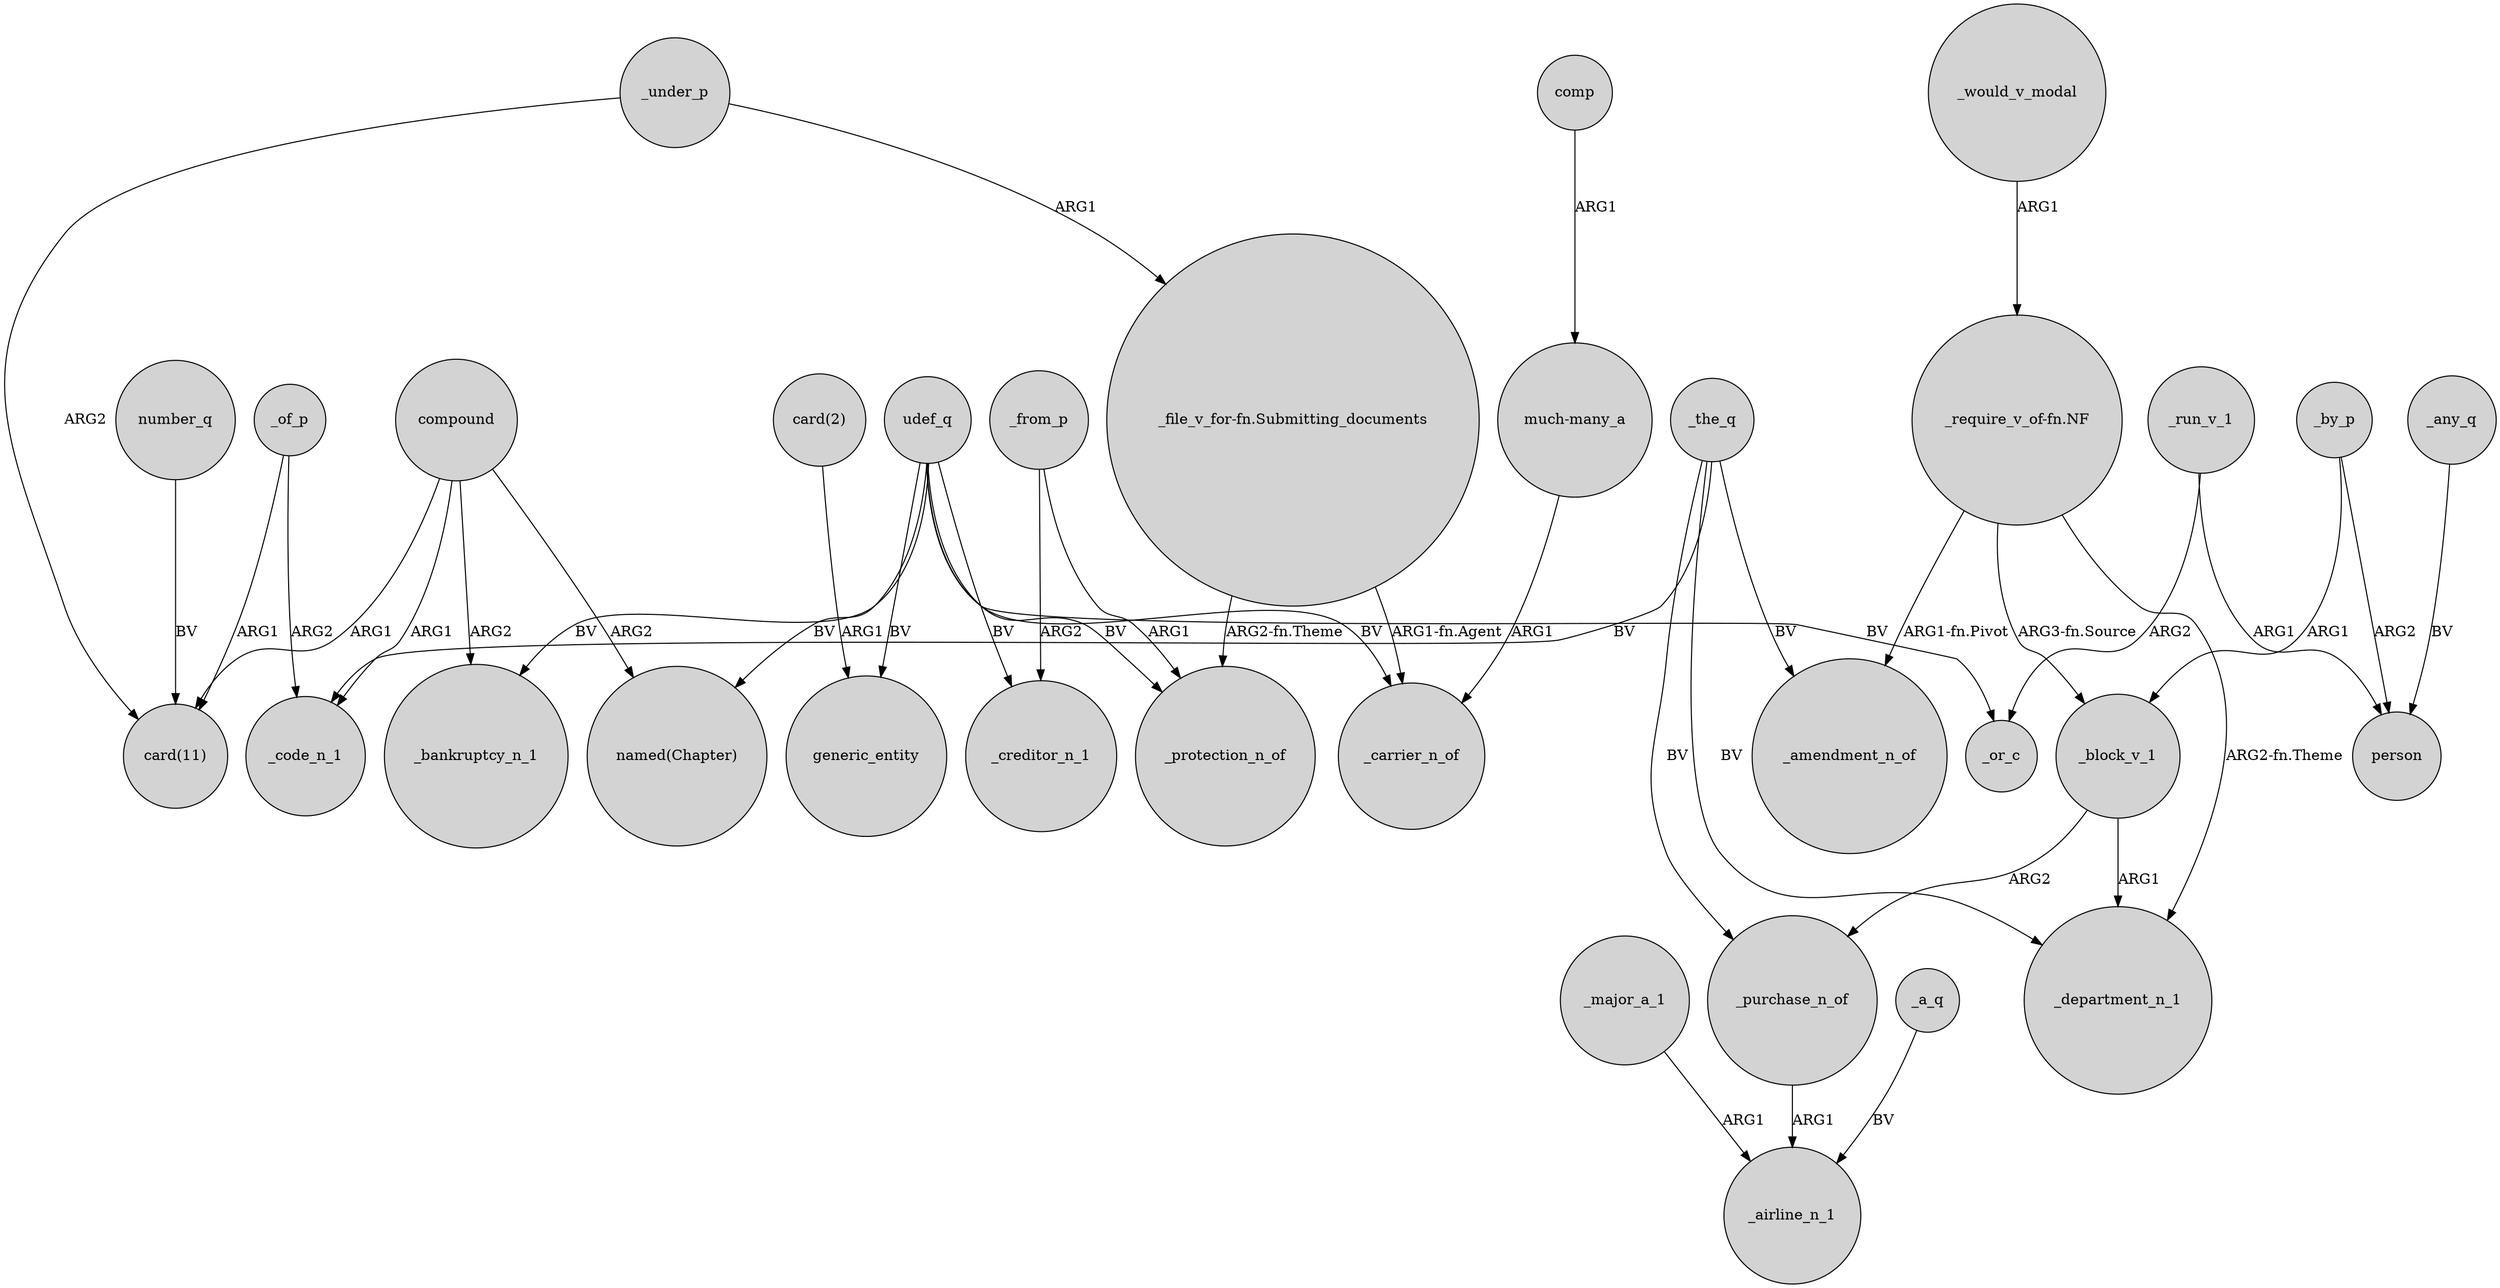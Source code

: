 digraph {
	node [shape=circle style=filled]
	"card(2)" -> generic_entity [label=ARG1]
	_of_p -> _code_n_1 [label=ARG2]
	"_require_v_of-fn.NF" -> _amendment_n_of [label="ARG1-fn.Pivot"]
	_major_a_1 -> _airline_n_1 [label=ARG1]
	_block_v_1 -> _purchase_n_of [label=ARG2]
	udef_q -> generic_entity [label=BV]
	number_q -> "card(11)" [label=BV]
	udef_q -> _bankruptcy_n_1 [label=BV]
	compound -> "card(11)" [label=ARG1]
	compound -> "named(Chapter)" [label=ARG2]
	_under_p -> "_file_v_for-fn.Submitting_documents" [label=ARG1]
	compound -> _bankruptcy_n_1 [label=ARG2]
	compound -> _code_n_1 [label=ARG1]
	"_file_v_for-fn.Submitting_documents" -> _carrier_n_of [label="ARG1-fn.Agent"]
	"_require_v_of-fn.NF" -> _block_v_1 [label="ARG3-fn.Source"]
	udef_q -> _or_c [label=BV]
	_the_q -> _department_n_1 [label=BV]
	_under_p -> "card(11)" [label=ARG2]
	_purchase_n_of -> _airline_n_1 [label=ARG1]
	_block_v_1 -> _department_n_1 [label=ARG1]
	"_file_v_for-fn.Submitting_documents" -> _protection_n_of [label="ARG2-fn.Theme"]
	udef_q -> _protection_n_of [label=BV]
	_the_q -> _code_n_1 [label=BV]
	comp -> "much-many_a" [label=ARG1]
	_by_p -> _block_v_1 [label=ARG1]
	udef_q -> "named(Chapter)" [label=BV]
	_by_p -> person [label=ARG2]
	"_require_v_of-fn.NF" -> _department_n_1 [label="ARG2-fn.Theme"]
	_from_p -> _protection_n_of [label=ARG1]
	udef_q -> _creditor_n_1 [label=BV]
	udef_q -> _carrier_n_of [label=BV]
	_would_v_modal -> "_require_v_of-fn.NF" [label=ARG1]
	"much-many_a" -> _carrier_n_of [label=ARG1]
	_from_p -> _creditor_n_1 [label=ARG2]
	_the_q -> _purchase_n_of [label=BV]
	_a_q -> _airline_n_1 [label=BV]
	_any_q -> person [label=BV]
	_the_q -> _amendment_n_of [label=BV]
	_run_v_1 -> person [label=ARG1]
	_of_p -> "card(11)" [label=ARG1]
	_run_v_1 -> _or_c [label=ARG2]
}
